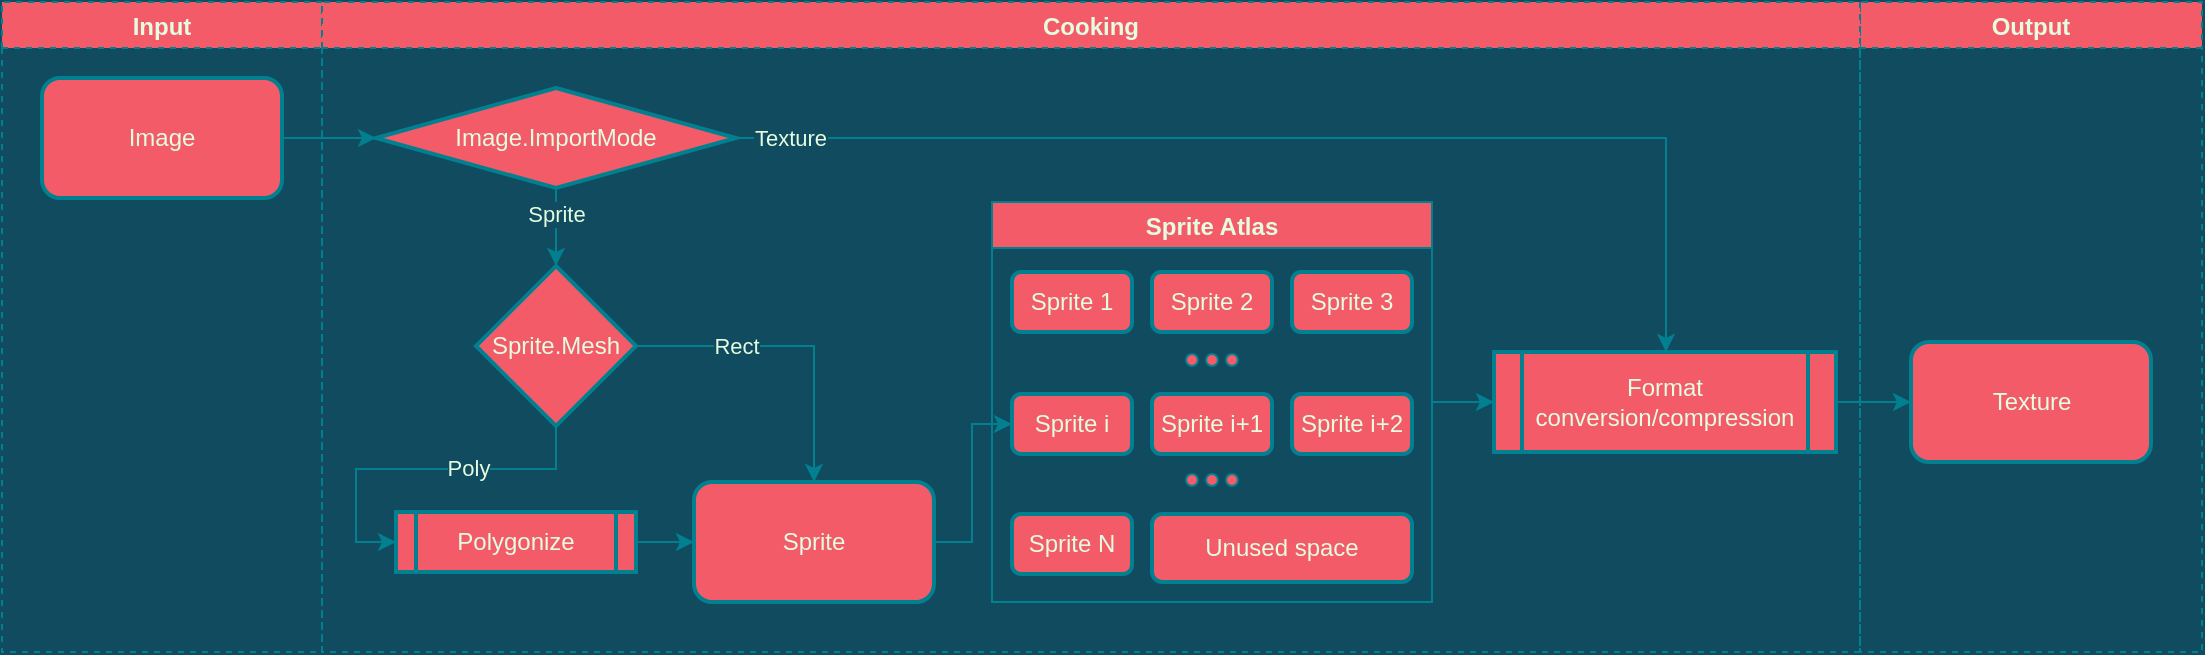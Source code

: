 <mxfile version="19.0.3" type="device"><diagram id="wxj6NlZ2V9Y4IhV-Sk6a" name="Page-1"><mxGraphModel dx="1667" dy="1054" grid="0" gridSize="10" guides="1" tooltips="1" connect="1" arrows="1" fold="1" page="1" pageScale="1" pageWidth="1169" pageHeight="827" background="#114B5F" math="0" shadow="0"><root><mxCell id="0"/><mxCell id="1" parent="0"/><mxCell id="PSXuUMF1CL77vJJxCpFf-18" style="edgeStyle=orthogonalEdgeStyle;rounded=0;orthogonalLoop=1;jettySize=auto;html=1;entryX=0;entryY=0.5;entryDx=0;entryDy=0;strokeColor=#028090;labelBackgroundColor=#114B5F;fontColor=#E4FDE1;" parent="1" source="PSXuUMF1CL77vJJxCpFf-68" target="PSXuUMF1CL77vJJxCpFf-40" edge="1"><mxGeometry relative="1" as="geometry"><mxPoint x="158.0" y="166" as="sourcePoint"/></mxGeometry></mxCell><mxCell id="PSXuUMF1CL77vJJxCpFf-56" value="Input" style="swimlane;shadow=0;sketch=0;fillColor=#F45B69;strokeColor=#028090;dashed=1;fontColor=#E4FDE1;" parent="1" vertex="1"><mxGeometry x="18" y="21" width="160" height="325" as="geometry"><mxRectangle x="-50" y="130" width="200" height="23" as="alternateBounds"/></mxGeometry></mxCell><mxCell id="PSXuUMF1CL77vJJxCpFf-68" value="Image" style="rounded=1;whiteSpace=wrap;html=1;fillColor=#F45B69;strokeColor=#028090;strokeWidth=2;fontColor=#E4FDE1;" parent="PSXuUMF1CL77vJJxCpFf-56" vertex="1"><mxGeometry x="20" y="38" width="120" height="60" as="geometry"/></mxCell><mxCell id="PSXuUMF1CL77vJJxCpFf-57" value="Output" style="swimlane;shadow=0;sketch=0;fillColor=#F45B69;strokeColor=#028090;dashed=1;fontColor=#E4FDE1;" parent="1" vertex="1"><mxGeometry x="947" y="21" width="171" height="325" as="geometry"/></mxCell><mxCell id="PSXuUMF1CL77vJJxCpFf-72" value="Texture" style="rounded=1;whiteSpace=wrap;html=1;fillColor=#F45B69;strokeColor=#028090;strokeWidth=2;fontFamily=Helvetica;fontColor=#E4FDE1;" parent="PSXuUMF1CL77vJJxCpFf-57" vertex="1"><mxGeometry x="25.5" y="170" width="120" height="60" as="geometry"/></mxCell><mxCell id="PSXuUMF1CL77vJJxCpFf-58" value="Cooking" style="swimlane;shadow=0;sketch=0;fillColor=#F45B69;strokeColor=#028090;dashed=1;fontColor=#E4FDE1;" parent="1" vertex="1"><mxGeometry x="178" y="21" width="769" height="325" as="geometry"><mxRectangle x="200" y="130" width="80" height="23" as="alternateBounds"/></mxGeometry></mxCell><mxCell id="PSXuUMF1CL77vJJxCpFf-40" value="Image.ImportMode" style="rhombus;whiteSpace=wrap;html=1;shadow=0;sketch=0;fillColor=#F45B69;strokeColor=#028090;strokeWidth=2;fontColor=#E4FDE1;" parent="PSXuUMF1CL77vJJxCpFf-58" vertex="1"><mxGeometry x="27" y="43" width="180" height="50" as="geometry"/></mxCell><mxCell id="PSXuUMF1CL77vJJxCpFf-5" value="Sprite" style="rounded=1;whiteSpace=wrap;html=1;fillColor=#F45B69;strokeColor=#028090;strokeWidth=2;fontColor=#E4FDE1;" parent="PSXuUMF1CL77vJJxCpFf-58" vertex="1"><mxGeometry x="186" y="240" width="120" height="60" as="geometry"/></mxCell><mxCell id="PSXuUMF1CL77vJJxCpFf-13" value="Sprite Atlas" style="swimlane;fillColor=#F45B69;strokeColor=#028090;strokeWidth=1;fontColor=#E4FDE1;" parent="PSXuUMF1CL77vJJxCpFf-58" vertex="1"><mxGeometry x="335" y="100" width="220" height="200" as="geometry"><mxRectangle x="410" y="414" width="100" height="23" as="alternateBounds"/></mxGeometry></mxCell><mxCell id="PSXuUMF1CL77vJJxCpFf-3" value="Sprite 2" style="rounded=1;whiteSpace=wrap;html=1;fillColor=#F45B69;strokeColor=#028090;strokeWidth=2;fontColor=#E4FDE1;" parent="PSXuUMF1CL77vJJxCpFf-13" vertex="1"><mxGeometry x="80" y="35" width="60" height="30" as="geometry"/></mxCell><mxCell id="PSXuUMF1CL77vJJxCpFf-6" value="Sprite 1" style="rounded=1;whiteSpace=wrap;html=1;fillColor=#F45B69;strokeColor=#028090;strokeWidth=2;fontColor=#E4FDE1;" parent="PSXuUMF1CL77vJJxCpFf-13" vertex="1"><mxGeometry x="10" y="35" width="60" height="30" as="geometry"/></mxCell><mxCell id="PSXuUMF1CL77vJJxCpFf-7" value="Sprite N" style="rounded=1;whiteSpace=wrap;html=1;fillColor=#F45B69;strokeColor=#028090;strokeWidth=2;fontColor=#E4FDE1;" parent="PSXuUMF1CL77vJJxCpFf-13" vertex="1"><mxGeometry x="10" y="156" width="60" height="30" as="geometry"/></mxCell><mxCell id="PSXuUMF1CL77vJJxCpFf-9" value="Sprite 3" style="rounded=1;whiteSpace=wrap;html=1;fillColor=#F45B69;strokeColor=#028090;strokeWidth=2;fontColor=#E4FDE1;" parent="PSXuUMF1CL77vJJxCpFf-13" vertex="1"><mxGeometry x="150" y="35" width="60" height="30" as="geometry"/></mxCell><mxCell id="PSXuUMF1CL77vJJxCpFf-11" value="Sprite i+1" style="rounded=1;whiteSpace=wrap;html=1;fillColor=#F45B69;strokeColor=#028090;strokeWidth=2;fontColor=#E4FDE1;" parent="PSXuUMF1CL77vJJxCpFf-13" vertex="1"><mxGeometry x="80" y="96" width="60" height="30" as="geometry"/></mxCell><mxCell id="PSXuUMF1CL77vJJxCpFf-12" value="Sprite i" style="rounded=1;whiteSpace=wrap;html=1;fillColor=#F45B69;strokeColor=#028090;strokeWidth=2;fontColor=#E4FDE1;" parent="PSXuUMF1CL77vJJxCpFf-13" vertex="1"><mxGeometry x="10" y="96" width="60" height="30" as="geometry"/></mxCell><mxCell id="PSXuUMF1CL77vJJxCpFf-32" value="" style="group;fontColor=#E4FDE1;" parent="PSXuUMF1CL77vJJxCpFf-13" vertex="1" connectable="0"><mxGeometry x="97" y="76" width="26" height="6" as="geometry"/></mxCell><mxCell id="PSXuUMF1CL77vJJxCpFf-21" value="" style="ellipse;whiteSpace=wrap;html=1;aspect=fixed;shadow=0;sketch=0;fillColor=#F45B69;strokeColor=#028090;fontColor=#E4FDE1;" parent="PSXuUMF1CL77vJJxCpFf-32" vertex="1"><mxGeometry width="6" height="6" as="geometry"/></mxCell><mxCell id="PSXuUMF1CL77vJJxCpFf-22" value="" style="ellipse;whiteSpace=wrap;html=1;aspect=fixed;shadow=0;sketch=0;fillColor=#F45B69;strokeColor=#028090;fontColor=#E4FDE1;" parent="PSXuUMF1CL77vJJxCpFf-32" vertex="1"><mxGeometry x="10" width="6" height="6" as="geometry"/></mxCell><mxCell id="PSXuUMF1CL77vJJxCpFf-25" value="" style="ellipse;whiteSpace=wrap;html=1;aspect=fixed;shadow=0;sketch=0;fillColor=#F45B69;strokeColor=#028090;fontColor=#E4FDE1;" parent="PSXuUMF1CL77vJJxCpFf-32" vertex="1"><mxGeometry x="20" width="6" height="6" as="geometry"/></mxCell><mxCell id="PSXuUMF1CL77vJJxCpFf-33" value="" style="group;fontColor=#E4FDE1;" parent="PSXuUMF1CL77vJJxCpFf-13" vertex="1" connectable="0"><mxGeometry x="97" y="136" width="26" height="6" as="geometry"/></mxCell><mxCell id="PSXuUMF1CL77vJJxCpFf-34" value="" style="ellipse;whiteSpace=wrap;html=1;aspect=fixed;shadow=0;sketch=0;fillColor=#F45B69;strokeColor=#028090;fontColor=#E4FDE1;" parent="PSXuUMF1CL77vJJxCpFf-33" vertex="1"><mxGeometry width="6" height="6" as="geometry"/></mxCell><mxCell id="PSXuUMF1CL77vJJxCpFf-35" value="" style="ellipse;whiteSpace=wrap;html=1;aspect=fixed;shadow=0;sketch=0;fillColor=#F45B69;strokeColor=#028090;fontColor=#E4FDE1;" parent="PSXuUMF1CL77vJJxCpFf-33" vertex="1"><mxGeometry x="10" width="6" height="6" as="geometry"/></mxCell><mxCell id="PSXuUMF1CL77vJJxCpFf-36" value="" style="ellipse;whiteSpace=wrap;html=1;aspect=fixed;shadow=0;sketch=0;fillColor=#F45B69;strokeColor=#028090;fontColor=#E4FDE1;" parent="PSXuUMF1CL77vJJxCpFf-33" vertex="1"><mxGeometry x="20" width="6" height="6" as="geometry"/></mxCell><mxCell id="PSXuUMF1CL77vJJxCpFf-37" value="Unused space" style="rounded=1;whiteSpace=wrap;html=1;shadow=0;sketch=0;fillColor=#F45B69;strokeColor=#028090;strokeWidth=2;fontColor=#E4FDE1;" parent="PSXuUMF1CL77vJJxCpFf-13" vertex="1"><mxGeometry x="80" y="156" width="130" height="34" as="geometry"/></mxCell><mxCell id="PSXuUMF1CL77vJJxCpFf-38" value="Sprite i+2" style="rounded=1;whiteSpace=wrap;html=1;fillColor=#F45B69;strokeColor=#028090;strokeWidth=2;fontColor=#E4FDE1;" parent="PSXuUMF1CL77vJJxCpFf-13" vertex="1"><mxGeometry x="150" y="96" width="60" height="30" as="geometry"/></mxCell><mxCell id="PSXuUMF1CL77vJJxCpFf-55" style="edgeStyle=orthogonalEdgeStyle;rounded=0;orthogonalLoop=1;jettySize=auto;html=1;entryX=0;entryY=0.5;entryDx=0;entryDy=0;strokeColor=#028090;labelBackgroundColor=#114B5F;fontColor=#E4FDE1;" parent="PSXuUMF1CL77vJJxCpFf-58" source="PSXuUMF1CL77vJJxCpFf-5" target="PSXuUMF1CL77vJJxCpFf-12" edge="1"><mxGeometry relative="1" as="geometry"><Array as="points"><mxPoint x="325" y="270"/><mxPoint x="325" y="211"/></Array></mxGeometry></mxCell><mxCell id="PSXuUMF1CL77vJJxCpFf-59" value="Format conversion/compression" style="shape=process;whiteSpace=wrap;html=1;backgroundOutline=1;shadow=0;sketch=0;fillColor=#F45B69;size=0.083;strokeColor=#028090;strokeWidth=2;fontColor=#E4FDE1;" parent="PSXuUMF1CL77vJJxCpFf-58" vertex="1"><mxGeometry x="586" y="175" width="171" height="50" as="geometry"/></mxCell><mxCell id="PSXuUMF1CL77vJJxCpFf-64" style="edgeStyle=orthogonalEdgeStyle;rounded=0;orthogonalLoop=1;jettySize=auto;html=1;strokeColor=#028090;labelBackgroundColor=none;fontColor=#E4FDE1;entryX=0.5;entryY=0;entryDx=0;entryDy=0;" parent="PSXuUMF1CL77vJJxCpFf-58" target="PSXuUMF1CL77vJJxCpFf-59" edge="1" source="PSXuUMF1CL77vJJxCpFf-40"><mxGeometry relative="1" as="geometry"><mxPoint x="335" y="70" as="sourcePoint"/><mxPoint x="710" y="158" as="targetPoint"/><Array as="points"><mxPoint x="672" y="68"/><mxPoint x="672" y="175"/></Array></mxGeometry></mxCell><mxCell id="PSXuUMF1CL77vJJxCpFf-65" value="Texture" style="edgeLabel;html=1;align=center;verticalAlign=middle;resizable=0;points=[];labelBackgroundColor=#114B5F;fontColor=#E4FDE1;" parent="PSXuUMF1CL77vJJxCpFf-64" vertex="1" connectable="0"><mxGeometry x="-0.827" relative="1" as="geometry"><mxPoint x="-23" as="offset"/></mxGeometry></mxCell><mxCell id="PSXuUMF1CL77vJJxCpFf-67" style="edgeStyle=orthogonalEdgeStyle;rounded=0;orthogonalLoop=1;jettySize=auto;html=1;strokeColor=#028090;exitX=1;exitY=0.5;exitDx=0;exitDy=0;labelBackgroundColor=#114B5F;fontColor=#E4FDE1;" parent="PSXuUMF1CL77vJJxCpFf-58" source="PSXuUMF1CL77vJJxCpFf-13" target="PSXuUMF1CL77vJJxCpFf-59" edge="1"><mxGeometry relative="1" as="geometry"><mxPoint x="685.8" y="279.85" as="sourcePoint"/><mxPoint x="809" y="265" as="targetPoint"/></mxGeometry></mxCell><mxCell id="PSXuUMF1CL77vJJxCpFf-49" value="Sprite.Mesh" style="rhombus;whiteSpace=wrap;html=1;shadow=0;sketch=0;fillColor=#F45B69;strokeColor=#028090;strokeWidth=2;fontColor=#E4FDE1;" parent="PSXuUMF1CL77vJJxCpFf-58" vertex="1"><mxGeometry x="77" y="132" width="80" height="80" as="geometry"/></mxCell><mxCell id="PSXuUMF1CL77vJJxCpFf-50" style="edgeStyle=orthogonalEdgeStyle;rounded=0;orthogonalLoop=1;jettySize=auto;html=1;strokeColor=#028090;labelBackgroundColor=#114B5F;fontColor=#E4FDE1;" parent="PSXuUMF1CL77vJJxCpFf-58" source="PSXuUMF1CL77vJJxCpFf-49" target="PSXuUMF1CL77vJJxCpFf-5" edge="1"><mxGeometry relative="1" as="geometry"/></mxCell><mxCell id="PSXuUMF1CL77vJJxCpFf-53" value="Rect" style="edgeLabel;html=1;align=center;verticalAlign=middle;resizable=0;points=[];labelBackgroundColor=#114B5F;fontColor=#E4FDE1;" parent="PSXuUMF1CL77vJJxCpFf-50" vertex="1" connectable="0"><mxGeometry x="-0.71" relative="1" as="geometry"><mxPoint x="27" as="offset"/></mxGeometry></mxCell><mxCell id="PSXuUMF1CL77vJJxCpFf-45" style="edgeStyle=orthogonalEdgeStyle;rounded=0;orthogonalLoop=1;jettySize=auto;html=1;exitX=0.5;exitY=1;exitDx=0;exitDy=0;strokeColor=#028090;labelBackgroundColor=#114B5F;fontColor=#E4FDE1;" parent="PSXuUMF1CL77vJJxCpFf-58" source="PSXuUMF1CL77vJJxCpFf-40" target="PSXuUMF1CL77vJJxCpFf-49" edge="1"><mxGeometry relative="1" as="geometry"><mxPoint x="80" y="330" as="targetPoint"/></mxGeometry></mxCell><mxCell id="PSXuUMF1CL77vJJxCpFf-46" value="Sprite" style="edgeLabel;html=1;align=center;verticalAlign=middle;resizable=0;points=[];labelBackgroundColor=#114B5F;fontColor=#E4FDE1;" parent="PSXuUMF1CL77vJJxCpFf-45" vertex="1" connectable="0"><mxGeometry x="-0.306" relative="1" as="geometry"><mxPoint y="-1" as="offset"/></mxGeometry></mxCell><mxCell id="PSXuUMF1CL77vJJxCpFf-47" value="Polygonize" style="shape=process;whiteSpace=wrap;html=1;backgroundOutline=1;shadow=0;sketch=0;fillColor=#F45B69;size=0.083;strokeColor=#028090;strokeWidth=2;fontColor=#E4FDE1;" parent="PSXuUMF1CL77vJJxCpFf-58" vertex="1"><mxGeometry x="37" y="255" width="120" height="30" as="geometry"/></mxCell><mxCell id="PSXuUMF1CL77vJJxCpFf-52" style="edgeStyle=orthogonalEdgeStyle;rounded=0;orthogonalLoop=1;jettySize=auto;html=1;entryX=0;entryY=0.5;entryDx=0;entryDy=0;exitX=1;exitY=0.5;exitDx=0;exitDy=0;strokeColor=#028090;labelBackgroundColor=#114B5F;fontColor=#E4FDE1;" parent="PSXuUMF1CL77vJJxCpFf-58" source="PSXuUMF1CL77vJJxCpFf-47" target="PSXuUMF1CL77vJJxCpFf-5" edge="1"><mxGeometry relative="1" as="geometry"/></mxCell><mxCell id="PSXuUMF1CL77vJJxCpFf-51" style="edgeStyle=orthogonalEdgeStyle;rounded=0;orthogonalLoop=1;jettySize=auto;html=1;entryX=0;entryY=0.5;entryDx=0;entryDy=0;strokeColor=#028090;labelBackgroundColor=#114B5F;fontColor=#E4FDE1;" parent="PSXuUMF1CL77vJJxCpFf-58" source="PSXuUMF1CL77vJJxCpFf-49" target="PSXuUMF1CL77vJJxCpFf-47" edge="1"><mxGeometry relative="1" as="geometry"/></mxCell><mxCell id="PSXuUMF1CL77vJJxCpFf-54" value="Poly" style="edgeLabel;html=1;align=center;verticalAlign=middle;resizable=0;points=[];labelBackgroundColor=#114B5F;fontColor=#E4FDE1;" parent="PSXuUMF1CL77vJJxCpFf-51" vertex="1" connectable="0"><mxGeometry x="-0.266" y="-1" relative="1" as="geometry"><mxPoint as="offset"/></mxGeometry></mxCell><mxCell id="PSXuUMF1CL77vJJxCpFf-66" style="edgeStyle=orthogonalEdgeStyle;rounded=0;orthogonalLoop=1;jettySize=auto;html=1;strokeColor=#028090;labelBackgroundColor=#114B5F;fontColor=#E4FDE1;" parent="1" source="PSXuUMF1CL77vJJxCpFf-59" target="PSXuUMF1CL77vJJxCpFf-72" edge="1"><mxGeometry relative="1" as="geometry"><mxPoint x="1018" y="176" as="sourcePoint"/><mxPoint x="1068" y="176" as="targetPoint"/></mxGeometry></mxCell></root></mxGraphModel></diagram></mxfile>